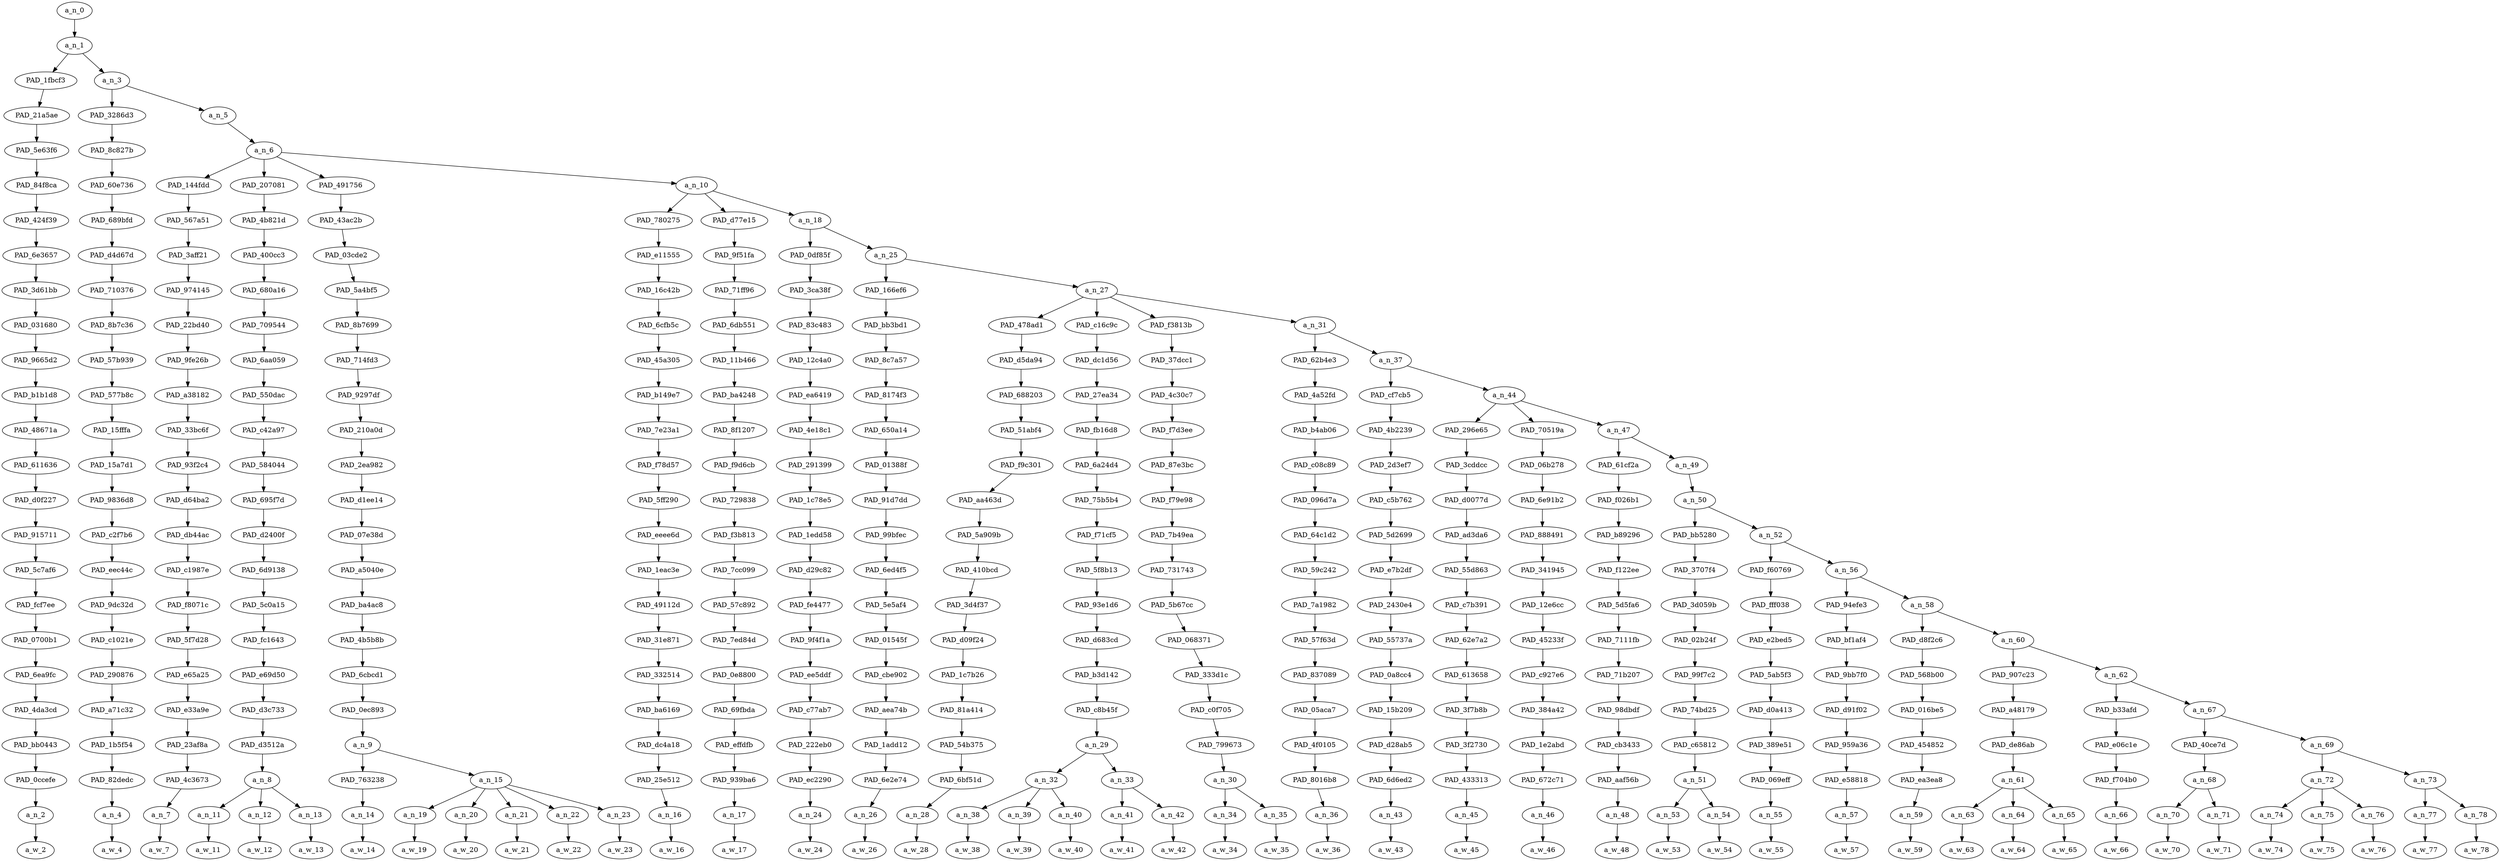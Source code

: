 strict digraph "" {
	a_n_0	[div_dir=1,
		index=0,
		level=24,
		pos="1.9464445114135742,24!",
		text_span="[0, 1, 2, 3, 4, 5, 6, 7, 8, 9, 10, 11, 12, 13, 14, 15, 16, 17, 18, 19, 20, 21, 22, 23, 24, 25, 26, 27, 28, 29, 30, 31, 32, 33, 34, \
35, 36, 37, 38, 39, 40, 41, 42, 43, 44]",
		value=1.00000000];
	a_n_1	[div_dir=1,
		index=0,
		level=23,
		pos="1.9464445114135742,23!",
		text_span="[0, 1, 2, 3, 4, 5, 6, 7, 8, 9, 10, 11, 12, 13, 14, 15, 16, 17, 18, 19, 20, 21, 22, 23, 24, 25, 26, 27, 28, 29, 30, 31, 32, 33, 34, \
35, 36, 37, 38, 39, 40, 41, 42, 43, 44]",
		value=0.99941203];
	a_n_0 -> a_n_1;
	PAD_1fbcf3	[div_dir=1,
		index=0,
		level=22,
		pos="0.0,22!",
		text_span="[0]",
		value=0.02101211];
	a_n_1 -> PAD_1fbcf3;
	a_n_3	[div_dir=1,
		index=1,
		level=22,
		pos="3.8928890228271484,22!",
		text_span="[1, 2, 3, 4, 5, 6, 7, 8, 9, 10, 11, 12, 13, 14, 15, 16, 17, 18, 19, 20, 21, 22, 23, 24, 25, 26, 27, 28, 29, 30, 31, 32, 33, 34, \
35, 36, 37, 38, 39, 40, 41, 42, 43, 44]",
		value=0.97781196];
	a_n_1 -> a_n_3;
	PAD_21a5ae	[div_dir=1,
		index=0,
		level=21,
		pos="0.0,21!",
		text_span="[0]",
		value=0.02101211];
	PAD_1fbcf3 -> PAD_21a5ae;
	PAD_5e63f6	[div_dir=1,
		index=0,
		level=20,
		pos="0.0,20!",
		text_span="[0]",
		value=0.02101211];
	PAD_21a5ae -> PAD_5e63f6;
	PAD_84f8ca	[div_dir=1,
		index=0,
		level=19,
		pos="0.0,19!",
		text_span="[0]",
		value=0.02101211];
	PAD_5e63f6 -> PAD_84f8ca;
	PAD_424f39	[div_dir=1,
		index=0,
		level=18,
		pos="0.0,18!",
		text_span="[0]",
		value=0.02101211];
	PAD_84f8ca -> PAD_424f39;
	PAD_6e3657	[div_dir=1,
		index=0,
		level=17,
		pos="0.0,17!",
		text_span="[0]",
		value=0.02101211];
	PAD_424f39 -> PAD_6e3657;
	PAD_3d61bb	[div_dir=1,
		index=0,
		level=16,
		pos="0.0,16!",
		text_span="[0]",
		value=0.02101211];
	PAD_6e3657 -> PAD_3d61bb;
	PAD_031680	[div_dir=1,
		index=0,
		level=15,
		pos="0.0,15!",
		text_span="[0]",
		value=0.02101211];
	PAD_3d61bb -> PAD_031680;
	PAD_9665d2	[div_dir=1,
		index=0,
		level=14,
		pos="0.0,14!",
		text_span="[0]",
		value=0.02101211];
	PAD_031680 -> PAD_9665d2;
	PAD_b1b1d8	[div_dir=1,
		index=0,
		level=13,
		pos="0.0,13!",
		text_span="[0]",
		value=0.02101211];
	PAD_9665d2 -> PAD_b1b1d8;
	PAD_48671a	[div_dir=1,
		index=0,
		level=12,
		pos="0.0,12!",
		text_span="[0]",
		value=0.02101211];
	PAD_b1b1d8 -> PAD_48671a;
	PAD_611636	[div_dir=1,
		index=0,
		level=11,
		pos="0.0,11!",
		text_span="[0]",
		value=0.02101211];
	PAD_48671a -> PAD_611636;
	PAD_d0f227	[div_dir=1,
		index=0,
		level=10,
		pos="0.0,10!",
		text_span="[0]",
		value=0.02101211];
	PAD_611636 -> PAD_d0f227;
	PAD_915711	[div_dir=1,
		index=0,
		level=9,
		pos="0.0,9!",
		text_span="[0]",
		value=0.02101211];
	PAD_d0f227 -> PAD_915711;
	PAD_5c7af6	[div_dir=1,
		index=0,
		level=8,
		pos="0.0,8!",
		text_span="[0]",
		value=0.02101211];
	PAD_915711 -> PAD_5c7af6;
	PAD_fcf7ee	[div_dir=1,
		index=0,
		level=7,
		pos="0.0,7!",
		text_span="[0]",
		value=0.02101211];
	PAD_5c7af6 -> PAD_fcf7ee;
	PAD_0700b1	[div_dir=1,
		index=0,
		level=6,
		pos="0.0,6!",
		text_span="[0]",
		value=0.02101211];
	PAD_fcf7ee -> PAD_0700b1;
	PAD_6ea9fc	[div_dir=1,
		index=0,
		level=5,
		pos="0.0,5!",
		text_span="[0]",
		value=0.02101211];
	PAD_0700b1 -> PAD_6ea9fc;
	PAD_4da3cd	[div_dir=1,
		index=0,
		level=4,
		pos="0.0,4!",
		text_span="[0]",
		value=0.02101211];
	PAD_6ea9fc -> PAD_4da3cd;
	PAD_bb0443	[div_dir=1,
		index=0,
		level=3,
		pos="0.0,3!",
		text_span="[0]",
		value=0.02101211];
	PAD_4da3cd -> PAD_bb0443;
	PAD_0ccefe	[div_dir=1,
		index=0,
		level=2,
		pos="0.0,2!",
		text_span="[0]",
		value=0.02101211];
	PAD_bb0443 -> PAD_0ccefe;
	a_n_2	[div_dir=1,
		index=0,
		level=1,
		pos="0.0,1!",
		text_span="[0]",
		value=0.02101211];
	PAD_0ccefe -> a_n_2;
	a_w_2	[div_dir=0,
		index=0,
		level=0,
		pos="0,0!",
		text_span="[0]",
		value=thinking];
	a_n_2 -> a_w_2;
	PAD_3286d3	[div_dir=1,
		index=1,
		level=21,
		pos="1.0,21!",
		text_span="[1]",
		value=0.01847461];
	a_n_3 -> PAD_3286d3;
	a_n_5	[div_dir=1,
		index=2,
		level=21,
		pos="6.785778045654297,21!",
		text_span="[2, 3, 4, 5, 6, 7, 8, 9, 10, 11, 12, 13, 14, 15, 16, 17, 18, 19, 20, 21, 22, 23, 24, 25, 26, 27, 28, 29, 30, 31, 32, 33, 34, 35, \
36, 37, 38, 39, 40, 41, 42, 43, 44]",
		value=0.95875772];
	a_n_3 -> a_n_5;
	PAD_8c827b	[div_dir=1,
		index=1,
		level=20,
		pos="1.0,20!",
		text_span="[1]",
		value=0.01847461];
	PAD_3286d3 -> PAD_8c827b;
	PAD_60e736	[div_dir=1,
		index=1,
		level=19,
		pos="1.0,19!",
		text_span="[1]",
		value=0.01847461];
	PAD_8c827b -> PAD_60e736;
	PAD_689bfd	[div_dir=1,
		index=1,
		level=18,
		pos="1.0,18!",
		text_span="[1]",
		value=0.01847461];
	PAD_60e736 -> PAD_689bfd;
	PAD_d4d67d	[div_dir=1,
		index=1,
		level=17,
		pos="1.0,17!",
		text_span="[1]",
		value=0.01847461];
	PAD_689bfd -> PAD_d4d67d;
	PAD_710376	[div_dir=1,
		index=1,
		level=16,
		pos="1.0,16!",
		text_span="[1]",
		value=0.01847461];
	PAD_d4d67d -> PAD_710376;
	PAD_8b7c36	[div_dir=1,
		index=1,
		level=15,
		pos="1.0,15!",
		text_span="[1]",
		value=0.01847461];
	PAD_710376 -> PAD_8b7c36;
	PAD_57b939	[div_dir=1,
		index=1,
		level=14,
		pos="1.0,14!",
		text_span="[1]",
		value=0.01847461];
	PAD_8b7c36 -> PAD_57b939;
	PAD_577b8c	[div_dir=1,
		index=1,
		level=13,
		pos="1.0,13!",
		text_span="[1]",
		value=0.01847461];
	PAD_57b939 -> PAD_577b8c;
	PAD_15fffa	[div_dir=1,
		index=1,
		level=12,
		pos="1.0,12!",
		text_span="[1]",
		value=0.01847461];
	PAD_577b8c -> PAD_15fffa;
	PAD_15a7d1	[div_dir=1,
		index=1,
		level=11,
		pos="1.0,11!",
		text_span="[1]",
		value=0.01847461];
	PAD_15fffa -> PAD_15a7d1;
	PAD_9836d8	[div_dir=1,
		index=1,
		level=10,
		pos="1.0,10!",
		text_span="[1]",
		value=0.01847461];
	PAD_15a7d1 -> PAD_9836d8;
	PAD_c2f7b6	[div_dir=1,
		index=1,
		level=9,
		pos="1.0,9!",
		text_span="[1]",
		value=0.01847461];
	PAD_9836d8 -> PAD_c2f7b6;
	PAD_eec44c	[div_dir=1,
		index=1,
		level=8,
		pos="1.0,8!",
		text_span="[1]",
		value=0.01847461];
	PAD_c2f7b6 -> PAD_eec44c;
	PAD_9dc32d	[div_dir=1,
		index=1,
		level=7,
		pos="1.0,7!",
		text_span="[1]",
		value=0.01847461];
	PAD_eec44c -> PAD_9dc32d;
	PAD_c1021e	[div_dir=1,
		index=1,
		level=6,
		pos="1.0,6!",
		text_span="[1]",
		value=0.01847461];
	PAD_9dc32d -> PAD_c1021e;
	PAD_290876	[div_dir=1,
		index=1,
		level=5,
		pos="1.0,5!",
		text_span="[1]",
		value=0.01847461];
	PAD_c1021e -> PAD_290876;
	PAD_a71c32	[div_dir=1,
		index=1,
		level=4,
		pos="1.0,4!",
		text_span="[1]",
		value=0.01847461];
	PAD_290876 -> PAD_a71c32;
	PAD_1b5f54	[div_dir=1,
		index=1,
		level=3,
		pos="1.0,3!",
		text_span="[1]",
		value=0.01847461];
	PAD_a71c32 -> PAD_1b5f54;
	PAD_82dedc	[div_dir=1,
		index=1,
		level=2,
		pos="1.0,2!",
		text_span="[1]",
		value=0.01847461];
	PAD_1b5f54 -> PAD_82dedc;
	a_n_4	[div_dir=1,
		index=1,
		level=1,
		pos="1.0,1!",
		text_span="[1]",
		value=0.01847461];
	PAD_82dedc -> a_n_4;
	a_w_4	[div_dir=0,
		index=1,
		level=0,
		pos="1,0!",
		text_span="[1]",
		value=about];
	a_n_4 -> a_w_4;
	a_n_6	[div_dir=1,
		index=2,
		level=20,
		pos="6.785778045654297,20!",
		text_span="[2, 3, 4, 5, 6, 7, 8, 9, 10, 11, 12, 13, 14, 15, 16, 17, 18, 19, 20, 21, 22, 23, 24, 25, 26, 27, 28, 29, 30, 31, 32, 33, 34, 35, \
36, 37, 38, 39, 40, 41, 42, 43, 44]",
		value=0.95818145];
	a_n_5 -> a_n_6;
	PAD_144fdd	[div_dir=-1,
		index=2,
		level=19,
		pos="2.0,19!",
		text_span="[2]",
		value=0.01783573];
	a_n_6 -> PAD_144fdd;
	PAD_207081	[div_dir=1,
		index=3,
		level=19,
		pos="4.0,19!",
		text_span="[3, 4, 5]",
		value=0.17735892];
	a_n_6 -> PAD_207081;
	PAD_491756	[div_dir=1,
		index=4,
		level=19,
		pos="7.5,19!",
		text_span="[6, 7, 8, 9, 10, 11]",
		value=0.12754650];
	a_n_6 -> PAD_491756;
	a_n_10	[div_dir=1,
		index=5,
		level=19,
		pos="13.643112182617188,19!",
		text_span="[12, 13, 14, 15, 16, 17, 18, 19, 20, 21, 22, 23, 24, 25, 26, 27, 28, 29, 30, 31, 32, 33, 34, 35, 36, 37, 38, 39, 40, 41, 42, 43, \
44]",
		value=0.63486404];
	a_n_6 -> a_n_10;
	PAD_567a51	[div_dir=-1,
		index=2,
		level=18,
		pos="2.0,18!",
		text_span="[2]",
		value=0.01783573];
	PAD_144fdd -> PAD_567a51;
	PAD_3aff21	[div_dir=-1,
		index=2,
		level=17,
		pos="2.0,17!",
		text_span="[2]",
		value=0.01783573];
	PAD_567a51 -> PAD_3aff21;
	PAD_974145	[div_dir=-1,
		index=2,
		level=16,
		pos="2.0,16!",
		text_span="[2]",
		value=0.01783573];
	PAD_3aff21 -> PAD_974145;
	PAD_22bd40	[div_dir=-1,
		index=2,
		level=15,
		pos="2.0,15!",
		text_span="[2]",
		value=0.01783573];
	PAD_974145 -> PAD_22bd40;
	PAD_9fe26b	[div_dir=-1,
		index=2,
		level=14,
		pos="2.0,14!",
		text_span="[2]",
		value=0.01783573];
	PAD_22bd40 -> PAD_9fe26b;
	PAD_a38182	[div_dir=-1,
		index=2,
		level=13,
		pos="2.0,13!",
		text_span="[2]",
		value=0.01783573];
	PAD_9fe26b -> PAD_a38182;
	PAD_33bc6f	[div_dir=-1,
		index=2,
		level=12,
		pos="2.0,12!",
		text_span="[2]",
		value=0.01783573];
	PAD_a38182 -> PAD_33bc6f;
	PAD_93f2c4	[div_dir=-1,
		index=2,
		level=11,
		pos="2.0,11!",
		text_span="[2]",
		value=0.01783573];
	PAD_33bc6f -> PAD_93f2c4;
	PAD_d64ba2	[div_dir=-1,
		index=2,
		level=10,
		pos="2.0,10!",
		text_span="[2]",
		value=0.01783573];
	PAD_93f2c4 -> PAD_d64ba2;
	PAD_db44ac	[div_dir=-1,
		index=2,
		level=9,
		pos="2.0,9!",
		text_span="[2]",
		value=0.01783573];
	PAD_d64ba2 -> PAD_db44ac;
	PAD_c1987e	[div_dir=-1,
		index=2,
		level=8,
		pos="2.0,8!",
		text_span="[2]",
		value=0.01783573];
	PAD_db44ac -> PAD_c1987e;
	PAD_f8071c	[div_dir=-1,
		index=2,
		level=7,
		pos="2.0,7!",
		text_span="[2]",
		value=0.01783573];
	PAD_c1987e -> PAD_f8071c;
	PAD_5f7d28	[div_dir=-1,
		index=2,
		level=6,
		pos="2.0,6!",
		text_span="[2]",
		value=0.01783573];
	PAD_f8071c -> PAD_5f7d28;
	PAD_e65a25	[div_dir=-1,
		index=2,
		level=5,
		pos="2.0,5!",
		text_span="[2]",
		value=0.01783573];
	PAD_5f7d28 -> PAD_e65a25;
	PAD_e33a9e	[div_dir=-1,
		index=2,
		level=4,
		pos="2.0,4!",
		text_span="[2]",
		value=0.01783573];
	PAD_e65a25 -> PAD_e33a9e;
	PAD_23af8a	[div_dir=-1,
		index=2,
		level=3,
		pos="2.0,3!",
		text_span="[2]",
		value=0.01783573];
	PAD_e33a9e -> PAD_23af8a;
	PAD_4c3673	[div_dir=-1,
		index=2,
		level=2,
		pos="2.0,2!",
		text_span="[2]",
		value=0.01783573];
	PAD_23af8a -> PAD_4c3673;
	a_n_7	[div_dir=-1,
		index=2,
		level=1,
		pos="2.0,1!",
		text_span="[2]",
		value=0.01783573];
	PAD_4c3673 -> a_n_7;
	a_w_7	[div_dir=0,
		index=2,
		level=0,
		pos="2,0!",
		text_span="[2]",
		value=creating];
	a_n_7 -> a_w_7;
	PAD_4b821d	[div_dir=1,
		index=3,
		level=18,
		pos="4.0,18!",
		text_span="[3, 4, 5]",
		value=0.17735892];
	PAD_207081 -> PAD_4b821d;
	PAD_400cc3	[div_dir=1,
		index=3,
		level=17,
		pos="4.0,17!",
		text_span="[3, 4, 5]",
		value=0.17735892];
	PAD_4b821d -> PAD_400cc3;
	PAD_680a16	[div_dir=1,
		index=3,
		level=16,
		pos="4.0,16!",
		text_span="[3, 4, 5]",
		value=0.17735892];
	PAD_400cc3 -> PAD_680a16;
	PAD_709544	[div_dir=1,
		index=3,
		level=15,
		pos="4.0,15!",
		text_span="[3, 4, 5]",
		value=0.17735892];
	PAD_680a16 -> PAD_709544;
	PAD_6aa059	[div_dir=1,
		index=3,
		level=14,
		pos="4.0,14!",
		text_span="[3, 4, 5]",
		value=0.17735892];
	PAD_709544 -> PAD_6aa059;
	PAD_550dac	[div_dir=1,
		index=3,
		level=13,
		pos="4.0,13!",
		text_span="[3, 4, 5]",
		value=0.17735892];
	PAD_6aa059 -> PAD_550dac;
	PAD_c42a97	[div_dir=1,
		index=3,
		level=12,
		pos="4.0,12!",
		text_span="[3, 4, 5]",
		value=0.17735892];
	PAD_550dac -> PAD_c42a97;
	PAD_584044	[div_dir=1,
		index=3,
		level=11,
		pos="4.0,11!",
		text_span="[3, 4, 5]",
		value=0.17735892];
	PAD_c42a97 -> PAD_584044;
	PAD_695f7d	[div_dir=1,
		index=3,
		level=10,
		pos="4.0,10!",
		text_span="[3, 4, 5]",
		value=0.17735892];
	PAD_584044 -> PAD_695f7d;
	PAD_d2400f	[div_dir=1,
		index=3,
		level=9,
		pos="4.0,9!",
		text_span="[3, 4, 5]",
		value=0.17735892];
	PAD_695f7d -> PAD_d2400f;
	PAD_6d9138	[div_dir=1,
		index=3,
		level=8,
		pos="4.0,8!",
		text_span="[3, 4, 5]",
		value=0.17735892];
	PAD_d2400f -> PAD_6d9138;
	PAD_5c0a15	[div_dir=1,
		index=3,
		level=7,
		pos="4.0,7!",
		text_span="[3, 4, 5]",
		value=0.17735892];
	PAD_6d9138 -> PAD_5c0a15;
	PAD_fc1643	[div_dir=1,
		index=3,
		level=6,
		pos="4.0,6!",
		text_span="[3, 4, 5]",
		value=0.17735892];
	PAD_5c0a15 -> PAD_fc1643;
	PAD_e69d50	[div_dir=1,
		index=3,
		level=5,
		pos="4.0,5!",
		text_span="[3, 4, 5]",
		value=0.17735892];
	PAD_fc1643 -> PAD_e69d50;
	PAD_d3c733	[div_dir=1,
		index=3,
		level=4,
		pos="4.0,4!",
		text_span="[3, 4, 5]",
		value=0.17735892];
	PAD_e69d50 -> PAD_d3c733;
	PAD_d3512a	[div_dir=1,
		index=3,
		level=3,
		pos="4.0,3!",
		text_span="[3, 4, 5]",
		value=0.17735892];
	PAD_d3c733 -> PAD_d3512a;
	a_n_8	[div_dir=1,
		index=3,
		level=2,
		pos="4.0,2!",
		text_span="[3, 4, 5]",
		value=0.17735892];
	PAD_d3512a -> a_n_8;
	a_n_11	[div_dir=1,
		index=3,
		level=1,
		pos="3.0,1!",
		text_span="[3]",
		value=0.02074517];
	a_n_8 -> a_n_11;
	a_n_12	[div_dir=-1,
		index=4,
		level=1,
		pos="4.0,1!",
		text_span="[4]",
		value=0.03243119];
	a_n_8 -> a_n_12;
	a_n_13	[div_dir=1,
		index=5,
		level=1,
		pos="5.0,1!",
		text_span="[5]",
		value=0.12353054];
	a_n_8 -> a_n_13;
	a_w_11	[div_dir=0,
		index=3,
		level=0,
		pos="3,0!",
		text_span="[3]",
		value=a];
	a_n_11 -> a_w_11;
	a_w_12	[div_dir=0,
		index=4,
		level=0,
		pos="4,0!",
		text_span="[4]",
		value=based];
	a_n_12 -> a_w_12;
	a_w_13	[div_dir=0,
		index=5,
		level=0,
		pos="5,0!",
		text_span="[5]",
		value=nigger];
	a_n_13 -> a_w_13;
	PAD_43ac2b	[div_dir=1,
		index=4,
		level=18,
		pos="7.5,18!",
		text_span="[6, 7, 8, 9, 10, 11]",
		value=0.12754650];
	PAD_491756 -> PAD_43ac2b;
	PAD_03cde2	[div_dir=1,
		index=4,
		level=17,
		pos="7.5,17!",
		text_span="[6, 7, 8, 9, 10, 11]",
		value=0.12754650];
	PAD_43ac2b -> PAD_03cde2;
	PAD_5a4bf5	[div_dir=1,
		index=4,
		level=16,
		pos="7.5,16!",
		text_span="[6, 7, 8, 9, 10, 11]",
		value=0.12754650];
	PAD_03cde2 -> PAD_5a4bf5;
	PAD_8b7699	[div_dir=1,
		index=4,
		level=15,
		pos="7.5,15!",
		text_span="[6, 7, 8, 9, 10, 11]",
		value=0.12754650];
	PAD_5a4bf5 -> PAD_8b7699;
	PAD_714fd3	[div_dir=1,
		index=4,
		level=14,
		pos="7.5,14!",
		text_span="[6, 7, 8, 9, 10, 11]",
		value=0.12754650];
	PAD_8b7699 -> PAD_714fd3;
	PAD_9297df	[div_dir=1,
		index=4,
		level=13,
		pos="7.5,13!",
		text_span="[6, 7, 8, 9, 10, 11]",
		value=0.12754650];
	PAD_714fd3 -> PAD_9297df;
	PAD_210a0d	[div_dir=1,
		index=4,
		level=12,
		pos="7.5,12!",
		text_span="[6, 7, 8, 9, 10, 11]",
		value=0.12754650];
	PAD_9297df -> PAD_210a0d;
	PAD_2ea982	[div_dir=1,
		index=4,
		level=11,
		pos="7.5,11!",
		text_span="[6, 7, 8, 9, 10, 11]",
		value=0.12754650];
	PAD_210a0d -> PAD_2ea982;
	PAD_d1ee14	[div_dir=1,
		index=4,
		level=10,
		pos="7.5,10!",
		text_span="[6, 7, 8, 9, 10, 11]",
		value=0.12754650];
	PAD_2ea982 -> PAD_d1ee14;
	PAD_07e38d	[div_dir=1,
		index=4,
		level=9,
		pos="7.5,9!",
		text_span="[6, 7, 8, 9, 10, 11]",
		value=0.12754650];
	PAD_d1ee14 -> PAD_07e38d;
	PAD_a5040e	[div_dir=1,
		index=4,
		level=8,
		pos="7.5,8!",
		text_span="[6, 7, 8, 9, 10, 11]",
		value=0.12754650];
	PAD_07e38d -> PAD_a5040e;
	PAD_ba4ac8	[div_dir=1,
		index=4,
		level=7,
		pos="7.5,7!",
		text_span="[6, 7, 8, 9, 10, 11]",
		value=0.12754650];
	PAD_a5040e -> PAD_ba4ac8;
	PAD_4b5b8b	[div_dir=1,
		index=4,
		level=6,
		pos="7.5,6!",
		text_span="[6, 7, 8, 9, 10, 11]",
		value=0.12754650];
	PAD_ba4ac8 -> PAD_4b5b8b;
	PAD_6cbcd1	[div_dir=1,
		index=4,
		level=5,
		pos="7.5,5!",
		text_span="[6, 7, 8, 9, 10, 11]",
		value=0.12754650];
	PAD_4b5b8b -> PAD_6cbcd1;
	PAD_0ec893	[div_dir=1,
		index=4,
		level=4,
		pos="7.5,4!",
		text_span="[6, 7, 8, 9, 10, 11]",
		value=0.12754650];
	PAD_6cbcd1 -> PAD_0ec893;
	a_n_9	[div_dir=1,
		index=4,
		level=3,
		pos="7.5,3!",
		text_span="[6, 7, 8, 9, 10, 11]",
		value=0.12754650];
	PAD_0ec893 -> a_n_9;
	PAD_763238	[div_dir=-1,
		index=4,
		level=2,
		pos="6.0,2!",
		text_span="[6]",
		value=0.02106177];
	a_n_9 -> PAD_763238;
	a_n_15	[div_dir=1,
		index=5,
		level=2,
		pos="9.0,2!",
		text_span="[7, 8, 9, 10, 11]",
		value=0.10636565];
	a_n_9 -> a_n_15;
	a_n_14	[div_dir=-1,
		index=6,
		level=1,
		pos="6.0,1!",
		text_span="[6]",
		value=0.02106177];
	PAD_763238 -> a_n_14;
	a_w_14	[div_dir=0,
		index=6,
		level=0,
		pos="6,0!",
		text_span="[6]",
		value=in];
	a_n_14 -> a_w_14;
	a_n_19	[div_dir=1,
		index=7,
		level=1,
		pos="7.0,1!",
		text_span="[7]",
		value=0.01572691];
	a_n_15 -> a_n_19;
	a_n_20	[div_dir=1,
		index=8,
		level=1,
		pos="8.0,1!",
		text_span="[8]",
		value=0.01922812];
	a_n_15 -> a_n_20;
	a_n_21	[div_dir=1,
		index=9,
		level=1,
		pos="9.0,1!",
		text_span="[9]",
		value=0.02651401];
	a_n_15 -> a_n_21;
	a_n_22	[div_dir=-1,
		index=10,
		level=1,
		pos="10.0,1!",
		text_span="[10]",
		value=0.02650786];
	a_n_15 -> a_n_22;
	a_n_23	[div_dir=1,
		index=11,
		level=1,
		pos="11.0,1!",
		text_span="[11]",
		value=0.01825739];
	a_n_15 -> a_n_23;
	a_w_19	[div_dir=0,
		index=7,
		level=0,
		pos="7,0!",
		text_span="[7]",
		value=a1];
	a_n_19 -> a_w_19;
	a_w_20	[div_dir=0,
		index=8,
		level=0,
		pos="8,0!",
		text_span="[8]",
		value=trump];
	a_n_20 -> a_w_20;
	a_w_21	[div_dir=0,
		index=9,
		level=0,
		pos="9,0!",
		text_span="[9]",
		value=hat];
	a_n_21 -> a_w_21;
	a_w_22	[div_dir=0,
		index=10,
		level=0,
		pos="10,0!",
		text_span="[10]",
		value=twitter];
	a_n_22 -> a_w_22;
	a_w_23	[div_dir=0,
		index=11,
		level=0,
		pos="11,0!",
		text_span="[11]",
		value=account];
	a_n_23 -> a_w_23;
	PAD_780275	[div_dir=1,
		index=5,
		level=18,
		pos="12.0,18!",
		text_span="[12]",
		value=0.01308154];
	a_n_10 -> PAD_780275;
	PAD_d77e15	[div_dir=1,
		index=6,
		level=18,
		pos="13.0,18!",
		text_span="[13]",
		value=0.01221895];
	a_n_10 -> PAD_d77e15;
	a_n_18	[div_dir=1,
		index=7,
		level=18,
		pos="15.929336547851562,18!",
		text_span="[14, 15, 16, 17, 18, 19, 20, 21, 22, 23, 24, 25, 26, 27, 28, 29, 30, 31, 32, 33, 34, 35, 36, 37, 38, 39, 40, 41, 42, 43, 44]",
		value=0.60917211];
	a_n_10 -> a_n_18;
	PAD_e11555	[div_dir=1,
		index=5,
		level=17,
		pos="12.0,17!",
		text_span="[12]",
		value=0.01308154];
	PAD_780275 -> PAD_e11555;
	PAD_16c42b	[div_dir=1,
		index=5,
		level=16,
		pos="12.0,16!",
		text_span="[12]",
		value=0.01308154];
	PAD_e11555 -> PAD_16c42b;
	PAD_6cfb5c	[div_dir=1,
		index=5,
		level=15,
		pos="12.0,15!",
		text_span="[12]",
		value=0.01308154];
	PAD_16c42b -> PAD_6cfb5c;
	PAD_45a305	[div_dir=1,
		index=5,
		level=14,
		pos="12.0,14!",
		text_span="[12]",
		value=0.01308154];
	PAD_6cfb5c -> PAD_45a305;
	PAD_b149e7	[div_dir=1,
		index=5,
		level=13,
		pos="12.0,13!",
		text_span="[12]",
		value=0.01308154];
	PAD_45a305 -> PAD_b149e7;
	PAD_7e23a1	[div_dir=1,
		index=5,
		level=12,
		pos="12.0,12!",
		text_span="[12]",
		value=0.01308154];
	PAD_b149e7 -> PAD_7e23a1;
	PAD_f78d57	[div_dir=1,
		index=5,
		level=11,
		pos="12.0,11!",
		text_span="[12]",
		value=0.01308154];
	PAD_7e23a1 -> PAD_f78d57;
	PAD_5ff290	[div_dir=1,
		index=5,
		level=10,
		pos="12.0,10!",
		text_span="[12]",
		value=0.01308154];
	PAD_f78d57 -> PAD_5ff290;
	PAD_eeee6d	[div_dir=1,
		index=5,
		level=9,
		pos="12.0,9!",
		text_span="[12]",
		value=0.01308154];
	PAD_5ff290 -> PAD_eeee6d;
	PAD_1eac3e	[div_dir=1,
		index=5,
		level=8,
		pos="12.0,8!",
		text_span="[12]",
		value=0.01308154];
	PAD_eeee6d -> PAD_1eac3e;
	PAD_49112d	[div_dir=1,
		index=5,
		level=7,
		pos="12.0,7!",
		text_span="[12]",
		value=0.01308154];
	PAD_1eac3e -> PAD_49112d;
	PAD_31e871	[div_dir=1,
		index=5,
		level=6,
		pos="12.0,6!",
		text_span="[12]",
		value=0.01308154];
	PAD_49112d -> PAD_31e871;
	PAD_332514	[div_dir=1,
		index=5,
		level=5,
		pos="12.0,5!",
		text_span="[12]",
		value=0.01308154];
	PAD_31e871 -> PAD_332514;
	PAD_ba6169	[div_dir=1,
		index=5,
		level=4,
		pos="12.0,4!",
		text_span="[12]",
		value=0.01308154];
	PAD_332514 -> PAD_ba6169;
	PAD_dc4a18	[div_dir=1,
		index=5,
		level=3,
		pos="12.0,3!",
		text_span="[12]",
		value=0.01308154];
	PAD_ba6169 -> PAD_dc4a18;
	PAD_25e512	[div_dir=1,
		index=6,
		level=2,
		pos="12.0,2!",
		text_span="[12]",
		value=0.01308154];
	PAD_dc4a18 -> PAD_25e512;
	a_n_16	[div_dir=1,
		index=12,
		level=1,
		pos="12.0,1!",
		text_span="[12]",
		value=0.01308154];
	PAD_25e512 -> a_n_16;
	a_w_16	[div_dir=0,
		index=12,
		level=0,
		pos="12,0!",
		text_span="[12]",
		value=just];
	a_n_16 -> a_w_16;
	PAD_9f51fa	[div_dir=1,
		index=6,
		level=17,
		pos="13.0,17!",
		text_span="[13]",
		value=0.01221895];
	PAD_d77e15 -> PAD_9f51fa;
	PAD_71ff96	[div_dir=1,
		index=6,
		level=16,
		pos="13.0,16!",
		text_span="[13]",
		value=0.01221895];
	PAD_9f51fa -> PAD_71ff96;
	PAD_6db551	[div_dir=1,
		index=6,
		level=15,
		pos="13.0,15!",
		text_span="[13]",
		value=0.01221895];
	PAD_71ff96 -> PAD_6db551;
	PAD_11b466	[div_dir=1,
		index=6,
		level=14,
		pos="13.0,14!",
		text_span="[13]",
		value=0.01221895];
	PAD_6db551 -> PAD_11b466;
	PAD_ba4248	[div_dir=1,
		index=6,
		level=13,
		pos="13.0,13!",
		text_span="[13]",
		value=0.01221895];
	PAD_11b466 -> PAD_ba4248;
	PAD_8f1207	[div_dir=1,
		index=6,
		level=12,
		pos="13.0,12!",
		text_span="[13]",
		value=0.01221895];
	PAD_ba4248 -> PAD_8f1207;
	PAD_f9d6cb	[div_dir=1,
		index=6,
		level=11,
		pos="13.0,11!",
		text_span="[13]",
		value=0.01221895];
	PAD_8f1207 -> PAD_f9d6cb;
	PAD_729838	[div_dir=1,
		index=6,
		level=10,
		pos="13.0,10!",
		text_span="[13]",
		value=0.01221895];
	PAD_f9d6cb -> PAD_729838;
	PAD_f3b813	[div_dir=1,
		index=6,
		level=9,
		pos="13.0,9!",
		text_span="[13]",
		value=0.01221895];
	PAD_729838 -> PAD_f3b813;
	PAD_7cc099	[div_dir=1,
		index=6,
		level=8,
		pos="13.0,8!",
		text_span="[13]",
		value=0.01221895];
	PAD_f3b813 -> PAD_7cc099;
	PAD_57c892	[div_dir=1,
		index=6,
		level=7,
		pos="13.0,7!",
		text_span="[13]",
		value=0.01221895];
	PAD_7cc099 -> PAD_57c892;
	PAD_7ed84d	[div_dir=1,
		index=6,
		level=6,
		pos="13.0,6!",
		text_span="[13]",
		value=0.01221895];
	PAD_57c892 -> PAD_7ed84d;
	PAD_0e8800	[div_dir=1,
		index=6,
		level=5,
		pos="13.0,5!",
		text_span="[13]",
		value=0.01221895];
	PAD_7ed84d -> PAD_0e8800;
	PAD_69fbda	[div_dir=1,
		index=6,
		level=4,
		pos="13.0,4!",
		text_span="[13]",
		value=0.01221895];
	PAD_0e8800 -> PAD_69fbda;
	PAD_effdfb	[div_dir=1,
		index=6,
		level=3,
		pos="13.0,3!",
		text_span="[13]",
		value=0.01221895];
	PAD_69fbda -> PAD_effdfb;
	PAD_939ba6	[div_dir=1,
		index=7,
		level=2,
		pos="13.0,2!",
		text_span="[13]",
		value=0.01221895];
	PAD_effdfb -> PAD_939ba6;
	a_n_17	[div_dir=1,
		index=13,
		level=1,
		pos="13.0,1!",
		text_span="[13]",
		value=0.01221895];
	PAD_939ba6 -> a_n_17;
	a_w_17	[div_dir=0,
		index=13,
		level=0,
		pos="13,0!",
		text_span="[13]",
		value=so];
	a_n_17 -> a_w_17;
	PAD_0df85f	[div_dir=1,
		index=7,
		level=17,
		pos="14.0,17!",
		text_span="[14]",
		value=0.01322961];
	a_n_18 -> PAD_0df85f;
	a_n_25	[div_dir=1,
		index=8,
		level=17,
		pos="17.858673095703125,17!",
		text_span="[15, 16, 17, 18, 19, 20, 21, 22, 23, 24, 25, 26, 27, 28, 29, 30, 31, 32, 33, 34, 35, 36, 37, 38, 39, 40, 41, 42, 43, 44]",
		value=0.59555843];
	a_n_18 -> a_n_25;
	PAD_3ca38f	[div_dir=1,
		index=7,
		level=16,
		pos="14.0,16!",
		text_span="[14]",
		value=0.01322961];
	PAD_0df85f -> PAD_3ca38f;
	PAD_83c483	[div_dir=1,
		index=7,
		level=15,
		pos="14.0,15!",
		text_span="[14]",
		value=0.01322961];
	PAD_3ca38f -> PAD_83c483;
	PAD_12c4a0	[div_dir=1,
		index=7,
		level=14,
		pos="14.0,14!",
		text_span="[14]",
		value=0.01322961];
	PAD_83c483 -> PAD_12c4a0;
	PAD_ea6419	[div_dir=1,
		index=7,
		level=13,
		pos="14.0,13!",
		text_span="[14]",
		value=0.01322961];
	PAD_12c4a0 -> PAD_ea6419;
	PAD_4e18c1	[div_dir=1,
		index=7,
		level=12,
		pos="14.0,12!",
		text_span="[14]",
		value=0.01322961];
	PAD_ea6419 -> PAD_4e18c1;
	PAD_291399	[div_dir=1,
		index=7,
		level=11,
		pos="14.0,11!",
		text_span="[14]",
		value=0.01322961];
	PAD_4e18c1 -> PAD_291399;
	PAD_1c78e5	[div_dir=1,
		index=7,
		level=10,
		pos="14.0,10!",
		text_span="[14]",
		value=0.01322961];
	PAD_291399 -> PAD_1c78e5;
	PAD_1edd58	[div_dir=1,
		index=7,
		level=9,
		pos="14.0,9!",
		text_span="[14]",
		value=0.01322961];
	PAD_1c78e5 -> PAD_1edd58;
	PAD_d29c82	[div_dir=1,
		index=7,
		level=8,
		pos="14.0,8!",
		text_span="[14]",
		value=0.01322961];
	PAD_1edd58 -> PAD_d29c82;
	PAD_fe4477	[div_dir=1,
		index=7,
		level=7,
		pos="14.0,7!",
		text_span="[14]",
		value=0.01322961];
	PAD_d29c82 -> PAD_fe4477;
	PAD_9f4f1a	[div_dir=1,
		index=7,
		level=6,
		pos="14.0,6!",
		text_span="[14]",
		value=0.01322961];
	PAD_fe4477 -> PAD_9f4f1a;
	PAD_ee5ddf	[div_dir=1,
		index=7,
		level=5,
		pos="14.0,5!",
		text_span="[14]",
		value=0.01322961];
	PAD_9f4f1a -> PAD_ee5ddf;
	PAD_c77ab7	[div_dir=1,
		index=7,
		level=4,
		pos="14.0,4!",
		text_span="[14]",
		value=0.01322961];
	PAD_ee5ddf -> PAD_c77ab7;
	PAD_222eb0	[div_dir=1,
		index=7,
		level=3,
		pos="14.0,3!",
		text_span="[14]",
		value=0.01322961];
	PAD_c77ab7 -> PAD_222eb0;
	PAD_ec2290	[div_dir=1,
		index=8,
		level=2,
		pos="14.0,2!",
		text_span="[14]",
		value=0.01322961];
	PAD_222eb0 -> PAD_ec2290;
	a_n_24	[div_dir=1,
		index=14,
		level=1,
		pos="14.0,1!",
		text_span="[14]",
		value=0.01322961];
	PAD_ec2290 -> a_n_24;
	a_w_24	[div_dir=0,
		index=14,
		level=0,
		pos="14,0!",
		text_span="[14]",
		value=i];
	a_n_24 -> a_w_24;
	PAD_166ef6	[div_dir=-1,
		index=8,
		level=16,
		pos="15.0,16!",
		text_span="[15]",
		value=0.01270319];
	a_n_25 -> PAD_166ef6;
	a_n_27	[div_dir=1,
		index=9,
		level=16,
		pos="20.71734619140625,16!",
		text_span="[16, 17, 18, 19, 20, 21, 22, 23, 24, 25, 26, 27, 28, 29, 30, 31, 32, 33, 34, 35, 36, 37, 38, 39, 40, 41, 42, 43, 44]",
		value=0.58247652];
	a_n_25 -> a_n_27;
	PAD_bb3bd1	[div_dir=-1,
		index=8,
		level=15,
		pos="15.0,15!",
		text_span="[15]",
		value=0.01270319];
	PAD_166ef6 -> PAD_bb3bd1;
	PAD_8c7a57	[div_dir=-1,
		index=8,
		level=14,
		pos="15.0,14!",
		text_span="[15]",
		value=0.01270319];
	PAD_bb3bd1 -> PAD_8c7a57;
	PAD_8174f3	[div_dir=-1,
		index=8,
		level=13,
		pos="15.0,13!",
		text_span="[15]",
		value=0.01270319];
	PAD_8c7a57 -> PAD_8174f3;
	PAD_650a14	[div_dir=-1,
		index=8,
		level=12,
		pos="15.0,12!",
		text_span="[15]",
		value=0.01270319];
	PAD_8174f3 -> PAD_650a14;
	PAD_01388f	[div_dir=-1,
		index=8,
		level=11,
		pos="15.0,11!",
		text_span="[15]",
		value=0.01270319];
	PAD_650a14 -> PAD_01388f;
	PAD_91d7dd	[div_dir=-1,
		index=8,
		level=10,
		pos="15.0,10!",
		text_span="[15]",
		value=0.01270319];
	PAD_01388f -> PAD_91d7dd;
	PAD_99bfec	[div_dir=-1,
		index=8,
		level=9,
		pos="15.0,9!",
		text_span="[15]",
		value=0.01270319];
	PAD_91d7dd -> PAD_99bfec;
	PAD_6ed4f5	[div_dir=-1,
		index=8,
		level=8,
		pos="15.0,8!",
		text_span="[15]",
		value=0.01270319];
	PAD_99bfec -> PAD_6ed4f5;
	PAD_5e5af4	[div_dir=-1,
		index=8,
		level=7,
		pos="15.0,7!",
		text_span="[15]",
		value=0.01270319];
	PAD_6ed4f5 -> PAD_5e5af4;
	PAD_01545f	[div_dir=-1,
		index=8,
		level=6,
		pos="15.0,6!",
		text_span="[15]",
		value=0.01270319];
	PAD_5e5af4 -> PAD_01545f;
	PAD_cbe902	[div_dir=-1,
		index=8,
		level=5,
		pos="15.0,5!",
		text_span="[15]",
		value=0.01270319];
	PAD_01545f -> PAD_cbe902;
	PAD_aea74b	[div_dir=-1,
		index=8,
		level=4,
		pos="15.0,4!",
		text_span="[15]",
		value=0.01270319];
	PAD_cbe902 -> PAD_aea74b;
	PAD_1add12	[div_dir=-1,
		index=8,
		level=3,
		pos="15.0,3!",
		text_span="[15]",
		value=0.01270319];
	PAD_aea74b -> PAD_1add12;
	PAD_6e2e74	[div_dir=-1,
		index=9,
		level=2,
		pos="15.0,2!",
		text_span="[15]",
		value=0.01270319];
	PAD_1add12 -> PAD_6e2e74;
	a_n_26	[div_dir=-1,
		index=15,
		level=1,
		pos="15.0,1!",
		text_span="[15]",
		value=0.01270319];
	PAD_6e2e74 -> a_n_26;
	a_w_26	[div_dir=0,
		index=15,
		level=0,
		pos="15,0!",
		text_span="[15]",
		value=can];
	a_n_26 -> a_w_26;
	PAD_478ad1	[div_dir=1,
		index=9,
		level=15,
		pos="16.0,15!",
		text_span="[16]",
		value=0.01316740];
	a_n_27 -> PAD_478ad1;
	PAD_c16c9c	[div_dir=1,
		index=10,
		level=15,
		pos="19.25,15!",
		text_span="[17, 18, 19, 20, 21]",
		value=0.08076853];
	a_n_27 -> PAD_c16c9c;
	PAD_f3813b	[div_dir=1,
		index=11,
		level=15,
		pos="22.5,15!",
		text_span="[22, 23]",
		value=0.04235325];
	a_n_27 -> PAD_f3813b;
	a_n_31	[div_dir=1,
		index=12,
		level=15,
		pos="25.119384765625,15!",
		text_span="[24, 25, 26, 27, 28, 29, 30, 31, 32, 33, 34, 35, 36, 37, 38, 39, 40, 41, 42, 43, 44]",
		value=0.44579684];
	a_n_27 -> a_n_31;
	PAD_d5da94	[div_dir=1,
		index=9,
		level=14,
		pos="16.0,14!",
		text_span="[16]",
		value=0.01316740];
	PAD_478ad1 -> PAD_d5da94;
	PAD_688203	[div_dir=1,
		index=9,
		level=13,
		pos="16.0,13!",
		text_span="[16]",
		value=0.01316740];
	PAD_d5da94 -> PAD_688203;
	PAD_51abf4	[div_dir=1,
		index=9,
		level=12,
		pos="16.0,12!",
		text_span="[16]",
		value=0.01316740];
	PAD_688203 -> PAD_51abf4;
	PAD_f9c301	[div_dir=1,
		index=9,
		level=11,
		pos="16.0,11!",
		text_span="[16]",
		value=0.01316740];
	PAD_51abf4 -> PAD_f9c301;
	PAD_aa463d	[div_dir=1,
		index=9,
		level=10,
		pos="16.0,10!",
		text_span="[16]",
		value=0.01316740];
	PAD_f9c301 -> PAD_aa463d;
	PAD_5a909b	[div_dir=1,
		index=9,
		level=9,
		pos="16.0,9!",
		text_span="[16]",
		value=0.01316740];
	PAD_aa463d -> PAD_5a909b;
	PAD_410bcd	[div_dir=1,
		index=9,
		level=8,
		pos="16.0,8!",
		text_span="[16]",
		value=0.01316740];
	PAD_5a909b -> PAD_410bcd;
	PAD_3d4f37	[div_dir=1,
		index=9,
		level=7,
		pos="16.0,7!",
		text_span="[16]",
		value=0.01316740];
	PAD_410bcd -> PAD_3d4f37;
	PAD_d09f24	[div_dir=1,
		index=9,
		level=6,
		pos="16.0,6!",
		text_span="[16]",
		value=0.01316740];
	PAD_3d4f37 -> PAD_d09f24;
	PAD_1c7b26	[div_dir=1,
		index=9,
		level=5,
		pos="16.0,5!",
		text_span="[16]",
		value=0.01316740];
	PAD_d09f24 -> PAD_1c7b26;
	PAD_81a414	[div_dir=1,
		index=9,
		level=4,
		pos="16.0,4!",
		text_span="[16]",
		value=0.01316740];
	PAD_1c7b26 -> PAD_81a414;
	PAD_54b375	[div_dir=1,
		index=9,
		level=3,
		pos="16.0,3!",
		text_span="[16]",
		value=0.01316740];
	PAD_81a414 -> PAD_54b375;
	PAD_6bf51d	[div_dir=1,
		index=10,
		level=2,
		pos="16.0,2!",
		text_span="[16]",
		value=0.01316740];
	PAD_54b375 -> PAD_6bf51d;
	a_n_28	[div_dir=1,
		index=16,
		level=1,
		pos="16.0,1!",
		text_span="[16]",
		value=0.01316740];
	PAD_6bf51d -> a_n_28;
	a_w_28	[div_dir=0,
		index=16,
		level=0,
		pos="16,0!",
		text_span="[16]",
		value=get];
	a_n_28 -> a_w_28;
	PAD_dc1d56	[div_dir=1,
		index=10,
		level=14,
		pos="19.25,14!",
		text_span="[17, 18, 19, 20, 21]",
		value=0.08076853];
	PAD_c16c9c -> PAD_dc1d56;
	PAD_27ea34	[div_dir=1,
		index=10,
		level=13,
		pos="19.25,13!",
		text_span="[17, 18, 19, 20, 21]",
		value=0.08076853];
	PAD_dc1d56 -> PAD_27ea34;
	PAD_fb16d8	[div_dir=1,
		index=10,
		level=12,
		pos="19.25,12!",
		text_span="[17, 18, 19, 20, 21]",
		value=0.08076853];
	PAD_27ea34 -> PAD_fb16d8;
	PAD_6a24d4	[div_dir=1,
		index=10,
		level=11,
		pos="19.25,11!",
		text_span="[17, 18, 19, 20, 21]",
		value=0.08076853];
	PAD_fb16d8 -> PAD_6a24d4;
	PAD_75b5b4	[div_dir=1,
		index=10,
		level=10,
		pos="19.25,10!",
		text_span="[17, 18, 19, 20, 21]",
		value=0.08076853];
	PAD_6a24d4 -> PAD_75b5b4;
	PAD_f71cf5	[div_dir=1,
		index=10,
		level=9,
		pos="19.25,9!",
		text_span="[17, 18, 19, 20, 21]",
		value=0.08076853];
	PAD_75b5b4 -> PAD_f71cf5;
	PAD_5f8b13	[div_dir=1,
		index=10,
		level=8,
		pos="19.25,8!",
		text_span="[17, 18, 19, 20, 21]",
		value=0.08076853];
	PAD_f71cf5 -> PAD_5f8b13;
	PAD_93e1d6	[div_dir=1,
		index=10,
		level=7,
		pos="19.25,7!",
		text_span="[17, 18, 19, 20, 21]",
		value=0.08076853];
	PAD_5f8b13 -> PAD_93e1d6;
	PAD_d683cd	[div_dir=1,
		index=10,
		level=6,
		pos="19.25,6!",
		text_span="[17, 18, 19, 20, 21]",
		value=0.08076853];
	PAD_93e1d6 -> PAD_d683cd;
	PAD_b3d142	[div_dir=1,
		index=10,
		level=5,
		pos="19.25,5!",
		text_span="[17, 18, 19, 20, 21]",
		value=0.08076853];
	PAD_d683cd -> PAD_b3d142;
	PAD_c8b45f	[div_dir=1,
		index=10,
		level=4,
		pos="19.25,4!",
		text_span="[17, 18, 19, 20, 21]",
		value=0.08076853];
	PAD_b3d142 -> PAD_c8b45f;
	a_n_29	[div_dir=1,
		index=10,
		level=3,
		pos="19.25,3!",
		text_span="[17, 18, 19, 20, 21]",
		value=0.08076853];
	PAD_c8b45f -> a_n_29;
	a_n_32	[div_dir=1,
		index=11,
		level=2,
		pos="18.0,2!",
		text_span="[17, 18, 19]",
		value=0.05133897];
	a_n_29 -> a_n_32;
	a_n_33	[div_dir=-1,
		index=12,
		level=2,
		pos="20.5,2!",
		text_span="[20, 21]",
		value=0.02937317];
	a_n_29 -> a_n_33;
	a_n_38	[div_dir=-1,
		index=17,
		level=1,
		pos="17.0,1!",
		text_span="[17]",
		value=0.01234193];
	a_n_32 -> a_n_38;
	a_n_39	[div_dir=1,
		index=18,
		level=1,
		pos="18.0,1!",
		text_span="[18]",
		value=0.02453135];
	a_n_32 -> a_n_39;
	a_n_40	[div_dir=-1,
		index=19,
		level=1,
		pos="19.0,1!",
		text_span="[19]",
		value=0.01436335];
	a_n_32 -> a_n_40;
	a_w_38	[div_dir=0,
		index=17,
		level=0,
		pos="17,0!",
		text_span="[17]",
		value=a2];
	a_n_38 -> a_w_38;
	a_w_39	[div_dir=0,
		index=18,
		level=0,
		pos="18,0!",
		text_span="[18]",
		value=shit];
	a_n_39 -> a_w_39;
	a_w_40	[div_dir=0,
		index=19,
		level=0,
		pos="19,0!",
		text_span="[19]",
		value=load];
	a_n_40 -> a_w_40;
	a_n_41	[div_dir=-1,
		index=20,
		level=1,
		pos="20.0,1!",
		text_span="[20]",
		value=0.01182472];
	a_n_33 -> a_n_41;
	a_n_42	[div_dir=-1,
		index=21,
		level=1,
		pos="21.0,1!",
		text_span="[21]",
		value=0.01750736];
	a_n_33 -> a_n_42;
	a_w_41	[div_dir=0,
		index=20,
		level=0,
		pos="20,0!",
		text_span="[20]",
		value=of];
	a_n_41 -> a_w_41;
	a_w_42	[div_dir=0,
		index=21,
		level=0,
		pos="21,0!",
		text_span="[21]",
		value=followers];
	a_n_42 -> a_w_42;
	PAD_37dcc1	[div_dir=1,
		index=11,
		level=14,
		pos="22.5,14!",
		text_span="[22, 23]",
		value=0.04235325];
	PAD_f3813b -> PAD_37dcc1;
	PAD_4c30c7	[div_dir=1,
		index=11,
		level=13,
		pos="22.5,13!",
		text_span="[22, 23]",
		value=0.04235325];
	PAD_37dcc1 -> PAD_4c30c7;
	PAD_f7d3ee	[div_dir=1,
		index=11,
		level=12,
		pos="22.5,12!",
		text_span="[22, 23]",
		value=0.04235325];
	PAD_4c30c7 -> PAD_f7d3ee;
	PAD_87e3bc	[div_dir=1,
		index=11,
		level=11,
		pos="22.5,11!",
		text_span="[22, 23]",
		value=0.04235325];
	PAD_f7d3ee -> PAD_87e3bc;
	PAD_f79e98	[div_dir=1,
		index=11,
		level=10,
		pos="22.5,10!",
		text_span="[22, 23]",
		value=0.04235325];
	PAD_87e3bc -> PAD_f79e98;
	PAD_7b49ea	[div_dir=1,
		index=11,
		level=9,
		pos="22.5,9!",
		text_span="[22, 23]",
		value=0.04235325];
	PAD_f79e98 -> PAD_7b49ea;
	PAD_731743	[div_dir=1,
		index=11,
		level=8,
		pos="22.5,8!",
		text_span="[22, 23]",
		value=0.04235325];
	PAD_7b49ea -> PAD_731743;
	PAD_5b67cc	[div_dir=1,
		index=11,
		level=7,
		pos="22.5,7!",
		text_span="[22, 23]",
		value=0.04235325];
	PAD_731743 -> PAD_5b67cc;
	PAD_068371	[div_dir=1,
		index=11,
		level=6,
		pos="22.5,6!",
		text_span="[22, 23]",
		value=0.04235325];
	PAD_5b67cc -> PAD_068371;
	PAD_333d1c	[div_dir=1,
		index=11,
		level=5,
		pos="22.5,5!",
		text_span="[22, 23]",
		value=0.04235325];
	PAD_068371 -> PAD_333d1c;
	PAD_c0f705	[div_dir=1,
		index=11,
		level=4,
		pos="22.5,4!",
		text_span="[22, 23]",
		value=0.04235325];
	PAD_333d1c -> PAD_c0f705;
	PAD_799673	[div_dir=1,
		index=11,
		level=3,
		pos="22.5,3!",
		text_span="[22, 23]",
		value=0.04235325];
	PAD_c0f705 -> PAD_799673;
	a_n_30	[div_dir=1,
		index=13,
		level=2,
		pos="22.5,2!",
		text_span="[22, 23]",
		value=0.04235325];
	PAD_799673 -> a_n_30;
	a_n_34	[div_dir=1,
		index=22,
		level=1,
		pos="22.0,1!",
		text_span="[22]",
		value=0.01568789];
	a_n_30 -> a_n_34;
	a_n_35	[div_dir=1,
		index=23,
		level=1,
		pos="23.0,1!",
		text_span="[23]",
		value=0.02654784];
	a_n_30 -> a_n_35;
	a_w_34	[div_dir=0,
		index=22,
		level=0,
		pos="22,0!",
		text_span="[22]",
		value=fast];
	a_n_34 -> a_w_34;
	a_w_35	[div_dir=0,
		index=23,
		level=0,
		pos="23,0!",
		text_span="[23]",
		value=then];
	a_n_35 -> a_w_35;
	PAD_62b4e3	[div_dir=1,
		index=12,
		level=14,
		pos="24.0,14!",
		text_span="[24]",
		value=0.01700875];
	a_n_31 -> PAD_62b4e3;
	a_n_37	[div_dir=1,
		index=13,
		level=14,
		pos="26.23876953125,14!",
		text_span="[25, 26, 27, 28, 29, 30, 31, 32, 33, 34, 35, 36, 37, 38, 39, 40, 41, 42, 43, 44]",
		value=0.42839812];
	a_n_31 -> a_n_37;
	PAD_4a52fd	[div_dir=1,
		index=12,
		level=13,
		pos="24.0,13!",
		text_span="[24]",
		value=0.01700875];
	PAD_62b4e3 -> PAD_4a52fd;
	PAD_b4ab06	[div_dir=1,
		index=12,
		level=12,
		pos="24.0,12!",
		text_span="[24]",
		value=0.01700875];
	PAD_4a52fd -> PAD_b4ab06;
	PAD_c08c89	[div_dir=1,
		index=12,
		level=11,
		pos="24.0,11!",
		text_span="[24]",
		value=0.01700875];
	PAD_b4ab06 -> PAD_c08c89;
	PAD_096d7a	[div_dir=1,
		index=12,
		level=10,
		pos="24.0,10!",
		text_span="[24]",
		value=0.01700875];
	PAD_c08c89 -> PAD_096d7a;
	PAD_64c1d2	[div_dir=1,
		index=12,
		level=9,
		pos="24.0,9!",
		text_span="[24]",
		value=0.01700875];
	PAD_096d7a -> PAD_64c1d2;
	PAD_59c242	[div_dir=1,
		index=12,
		level=8,
		pos="24.0,8!",
		text_span="[24]",
		value=0.01700875];
	PAD_64c1d2 -> PAD_59c242;
	PAD_7a1982	[div_dir=1,
		index=12,
		level=7,
		pos="24.0,7!",
		text_span="[24]",
		value=0.01700875];
	PAD_59c242 -> PAD_7a1982;
	PAD_57f63d	[div_dir=1,
		index=12,
		level=6,
		pos="24.0,6!",
		text_span="[24]",
		value=0.01700875];
	PAD_7a1982 -> PAD_57f63d;
	PAD_837089	[div_dir=1,
		index=12,
		level=5,
		pos="24.0,5!",
		text_span="[24]",
		value=0.01700875];
	PAD_57f63d -> PAD_837089;
	PAD_05aca7	[div_dir=1,
		index=12,
		level=4,
		pos="24.0,4!",
		text_span="[24]",
		value=0.01700875];
	PAD_837089 -> PAD_05aca7;
	PAD_4f0105	[div_dir=1,
		index=12,
		level=3,
		pos="24.0,3!",
		text_span="[24]",
		value=0.01700875];
	PAD_05aca7 -> PAD_4f0105;
	PAD_8016b8	[div_dir=1,
		index=14,
		level=2,
		pos="24.0,2!",
		text_span="[24]",
		value=0.01700875];
	PAD_4f0105 -> PAD_8016b8;
	a_n_36	[div_dir=1,
		index=24,
		level=1,
		pos="24.0,1!",
		text_span="[24]",
		value=0.01700875];
	PAD_8016b8 -> a_n_36;
	a_w_36	[div_dir=0,
		index=24,
		level=0,
		pos="24,0!",
		text_span="[24]",
		value=act];
	a_n_36 -> a_w_36;
	PAD_cf7cb5	[div_dir=1,
		index=13,
		level=13,
		pos="25.0,13!",
		text_span="[25]",
		value=0.01239001];
	a_n_37 -> PAD_cf7cb5;
	a_n_44	[div_dir=1,
		index=14,
		level=13,
		pos="27.4775390625,13!",
		text_span="[26, 27, 28, 29, 30, 31, 32, 33, 34, 35, 36, 37, 38, 39, 40, 41, 42, 43, 44]",
		value=0.41564097];
	a_n_37 -> a_n_44;
	PAD_4b2239	[div_dir=1,
		index=13,
		level=12,
		pos="25.0,12!",
		text_span="[25]",
		value=0.01239001];
	PAD_cf7cb5 -> PAD_4b2239;
	PAD_2d3ef7	[div_dir=1,
		index=13,
		level=11,
		pos="25.0,11!",
		text_span="[25]",
		value=0.01239001];
	PAD_4b2239 -> PAD_2d3ef7;
	PAD_c5b762	[div_dir=1,
		index=13,
		level=10,
		pos="25.0,10!",
		text_span="[25]",
		value=0.01239001];
	PAD_2d3ef7 -> PAD_c5b762;
	PAD_5d2699	[div_dir=1,
		index=13,
		level=9,
		pos="25.0,9!",
		text_span="[25]",
		value=0.01239001];
	PAD_c5b762 -> PAD_5d2699;
	PAD_e7b2df	[div_dir=1,
		index=13,
		level=8,
		pos="25.0,8!",
		text_span="[25]",
		value=0.01239001];
	PAD_5d2699 -> PAD_e7b2df;
	PAD_2430e4	[div_dir=1,
		index=13,
		level=7,
		pos="25.0,7!",
		text_span="[25]",
		value=0.01239001];
	PAD_e7b2df -> PAD_2430e4;
	PAD_55737a	[div_dir=1,
		index=13,
		level=6,
		pos="25.0,6!",
		text_span="[25]",
		value=0.01239001];
	PAD_2430e4 -> PAD_55737a;
	PAD_0a8cc4	[div_dir=1,
		index=13,
		level=5,
		pos="25.0,5!",
		text_span="[25]",
		value=0.01239001];
	PAD_55737a -> PAD_0a8cc4;
	PAD_15b209	[div_dir=1,
		index=13,
		level=4,
		pos="25.0,4!",
		text_span="[25]",
		value=0.01239001];
	PAD_0a8cc4 -> PAD_15b209;
	PAD_d28ab5	[div_dir=1,
		index=13,
		level=3,
		pos="25.0,3!",
		text_span="[25]",
		value=0.01239001];
	PAD_15b209 -> PAD_d28ab5;
	PAD_6d6ed2	[div_dir=1,
		index=15,
		level=2,
		pos="25.0,2!",
		text_span="[25]",
		value=0.01239001];
	PAD_d28ab5 -> PAD_6d6ed2;
	a_n_43	[div_dir=1,
		index=25,
		level=1,
		pos="25.0,1!",
		text_span="[25]",
		value=0.01239001];
	PAD_6d6ed2 -> a_n_43;
	a_w_43	[div_dir=0,
		index=25,
		level=0,
		pos="25,0!",
		text_span="[25]",
		value=like];
	a_n_43 -> a_w_43;
	PAD_296e65	[div_dir=1,
		index=14,
		level=12,
		pos="26.0,12!",
		text_span="[26]",
		value=0.01464532];
	a_n_44 -> PAD_296e65;
	PAD_70519a	[div_dir=1,
		index=15,
		level=12,
		pos="27.0,12!",
		text_span="[27]",
		value=0.01420890];
	a_n_44 -> PAD_70519a;
	a_n_47	[div_dir=1,
		index=16,
		level=12,
		pos="29.4326171875,12!",
		text_span="[28, 29, 30, 31, 32, 33, 34, 35, 36, 37, 38, 39, 40, 41, 42, 43, 44]",
		value=0.38642519];
	a_n_44 -> a_n_47;
	PAD_3cddcc	[div_dir=1,
		index=14,
		level=11,
		pos="26.0,11!",
		text_span="[26]",
		value=0.01464532];
	PAD_296e65 -> PAD_3cddcc;
	PAD_d0077d	[div_dir=1,
		index=14,
		level=10,
		pos="26.0,10!",
		text_span="[26]",
		value=0.01464532];
	PAD_3cddcc -> PAD_d0077d;
	PAD_ad3da6	[div_dir=1,
		index=14,
		level=9,
		pos="26.0,9!",
		text_span="[26]",
		value=0.01464532];
	PAD_d0077d -> PAD_ad3da6;
	PAD_55d863	[div_dir=1,
		index=14,
		level=8,
		pos="26.0,8!",
		text_span="[26]",
		value=0.01464532];
	PAD_ad3da6 -> PAD_55d863;
	PAD_c7b391	[div_dir=1,
		index=14,
		level=7,
		pos="26.0,7!",
		text_span="[26]",
		value=0.01464532];
	PAD_55d863 -> PAD_c7b391;
	PAD_62e7a2	[div_dir=1,
		index=14,
		level=6,
		pos="26.0,6!",
		text_span="[26]",
		value=0.01464532];
	PAD_c7b391 -> PAD_62e7a2;
	PAD_613658	[div_dir=1,
		index=14,
		level=5,
		pos="26.0,5!",
		text_span="[26]",
		value=0.01464532];
	PAD_62e7a2 -> PAD_613658;
	PAD_3f7b8b	[div_dir=1,
		index=14,
		level=4,
		pos="26.0,4!",
		text_span="[26]",
		value=0.01464532];
	PAD_613658 -> PAD_3f7b8b;
	PAD_3f2730	[div_dir=1,
		index=14,
		level=3,
		pos="26.0,3!",
		text_span="[26]",
		value=0.01464532];
	PAD_3f7b8b -> PAD_3f2730;
	PAD_433313	[div_dir=1,
		index=16,
		level=2,
		pos="26.0,2!",
		text_span="[26]",
		value=0.01464532];
	PAD_3f2730 -> PAD_433313;
	a_n_45	[div_dir=1,
		index=26,
		level=1,
		pos="26.0,1!",
		text_span="[26]",
		value=0.01464532];
	PAD_433313 -> a_n_45;
	a_w_45	[div_dir=0,
		index=26,
		level=0,
		pos="26,0!",
		text_span="[26]",
		value=i1];
	a_n_45 -> a_w_45;
	PAD_06b278	[div_dir=1,
		index=15,
		level=11,
		pos="27.0,11!",
		text_span="[27]",
		value=0.01420890];
	PAD_70519a -> PAD_06b278;
	PAD_6e91b2	[div_dir=1,
		index=15,
		level=10,
		pos="27.0,10!",
		text_span="[27]",
		value=0.01420890];
	PAD_06b278 -> PAD_6e91b2;
	PAD_888491	[div_dir=1,
		index=15,
		level=9,
		pos="27.0,9!",
		text_span="[27]",
		value=0.01420890];
	PAD_6e91b2 -> PAD_888491;
	PAD_341945	[div_dir=1,
		index=15,
		level=8,
		pos="27.0,8!",
		text_span="[27]",
		value=0.01420890];
	PAD_888491 -> PAD_341945;
	PAD_12e6cc	[div_dir=1,
		index=15,
		level=7,
		pos="27.0,7!",
		text_span="[27]",
		value=0.01420890];
	PAD_341945 -> PAD_12e6cc;
	PAD_45233f	[div_dir=1,
		index=15,
		level=6,
		pos="27.0,6!",
		text_span="[27]",
		value=0.01420890];
	PAD_12e6cc -> PAD_45233f;
	PAD_c927e6	[div_dir=1,
		index=15,
		level=5,
		pos="27.0,5!",
		text_span="[27]",
		value=0.01420890];
	PAD_45233f -> PAD_c927e6;
	PAD_384a42	[div_dir=1,
		index=15,
		level=4,
		pos="27.0,4!",
		text_span="[27]",
		value=0.01420890];
	PAD_c927e6 -> PAD_384a42;
	PAD_1e2abd	[div_dir=1,
		index=15,
		level=3,
		pos="27.0,3!",
		text_span="[27]",
		value=0.01420890];
	PAD_384a42 -> PAD_1e2abd;
	PAD_672c71	[div_dir=1,
		index=17,
		level=2,
		pos="27.0,2!",
		text_span="[27]",
		value=0.01420890];
	PAD_1e2abd -> PAD_672c71;
	a_n_46	[div_dir=1,
		index=27,
		level=1,
		pos="27.0,1!",
		text_span="[27]",
		value=0.01420890];
	PAD_672c71 -> a_n_46;
	a_w_46	[div_dir=0,
		index=27,
		level=0,
		pos="27,0!",
		text_span="[27]",
		value=just1];
	a_n_46 -> a_w_46;
	PAD_61cf2a	[div_dir=1,
		index=16,
		level=11,
		pos="28.0,11!",
		text_span="[28]",
		value=0.01505286];
	a_n_47 -> PAD_61cf2a;
	a_n_49	[div_dir=1,
		index=17,
		level=11,
		pos="30.865234375,11!",
		text_span="[29, 30, 31, 32, 33, 34, 35, 36, 37, 38, 39, 40, 41, 42, 43, 44]",
		value=0.37103019];
	a_n_47 -> a_n_49;
	PAD_f026b1	[div_dir=1,
		index=16,
		level=10,
		pos="28.0,10!",
		text_span="[28]",
		value=0.01505286];
	PAD_61cf2a -> PAD_f026b1;
	PAD_b89296	[div_dir=1,
		index=16,
		level=9,
		pos="28.0,9!",
		text_span="[28]",
		value=0.01505286];
	PAD_f026b1 -> PAD_b89296;
	PAD_f122ee	[div_dir=1,
		index=16,
		level=8,
		pos="28.0,8!",
		text_span="[28]",
		value=0.01505286];
	PAD_b89296 -> PAD_f122ee;
	PAD_5d5fa6	[div_dir=1,
		index=16,
		level=7,
		pos="28.0,7!",
		text_span="[28]",
		value=0.01505286];
	PAD_f122ee -> PAD_5d5fa6;
	PAD_7111fb	[div_dir=1,
		index=16,
		level=6,
		pos="28.0,6!",
		text_span="[28]",
		value=0.01505286];
	PAD_5d5fa6 -> PAD_7111fb;
	PAD_71b207	[div_dir=1,
		index=16,
		level=5,
		pos="28.0,5!",
		text_span="[28]",
		value=0.01505286];
	PAD_7111fb -> PAD_71b207;
	PAD_98dbdf	[div_dir=1,
		index=16,
		level=4,
		pos="28.0,4!",
		text_span="[28]",
		value=0.01505286];
	PAD_71b207 -> PAD_98dbdf;
	PAD_cb3433	[div_dir=1,
		index=16,
		level=3,
		pos="28.0,3!",
		text_span="[28]",
		value=0.01505286];
	PAD_98dbdf -> PAD_cb3433;
	PAD_aaf56b	[div_dir=1,
		index=18,
		level=2,
		pos="28.0,2!",
		text_span="[28]",
		value=0.01505286];
	PAD_cb3433 -> PAD_aaf56b;
	a_n_48	[div_dir=1,
		index=28,
		level=1,
		pos="28.0,1!",
		text_span="[28]",
		value=0.01505286];
	PAD_aaf56b -> a_n_48;
	a_w_48	[div_dir=0,
		index=28,
		level=0,
		pos="28,0!",
		text_span="[28]",
		value=discovered];
	a_n_48 -> a_w_48;
	a_n_50	[div_dir=1,
		index=17,
		level=10,
		pos="30.865234375,10!",
		text_span="[29, 30, 31, 32, 33, 34, 35, 36, 37, 38, 39, 40, 41, 42, 43, 44]",
		value=0.37068456];
	a_n_49 -> a_n_50;
	PAD_bb5280	[div_dir=1,
		index=17,
		level=9,
		pos="29.5,9!",
		text_span="[29, 30]",
		value=0.04089813];
	a_n_50 -> PAD_bb5280;
	a_n_52	[div_dir=1,
		index=18,
		level=9,
		pos="32.23046875,9!",
		text_span="[31, 32, 33, 34, 35, 36, 37, 38, 39, 40, 41, 42, 43, 44]",
		value=0.32944081];
	a_n_50 -> a_n_52;
	PAD_3707f4	[div_dir=1,
		index=17,
		level=8,
		pos="29.5,8!",
		text_span="[29, 30]",
		value=0.04089813];
	PAD_bb5280 -> PAD_3707f4;
	PAD_3d059b	[div_dir=1,
		index=17,
		level=7,
		pos="29.5,7!",
		text_span="[29, 30]",
		value=0.04089813];
	PAD_3707f4 -> PAD_3d059b;
	PAD_02b24f	[div_dir=1,
		index=17,
		level=6,
		pos="29.5,6!",
		text_span="[29, 30]",
		value=0.04089813];
	PAD_3d059b -> PAD_02b24f;
	PAD_99f7c2	[div_dir=1,
		index=17,
		level=5,
		pos="29.5,5!",
		text_span="[29, 30]",
		value=0.04089813];
	PAD_02b24f -> PAD_99f7c2;
	PAD_74bd25	[div_dir=1,
		index=17,
		level=4,
		pos="29.5,4!",
		text_span="[29, 30]",
		value=0.04089813];
	PAD_99f7c2 -> PAD_74bd25;
	PAD_c65812	[div_dir=1,
		index=17,
		level=3,
		pos="29.5,3!",
		text_span="[29, 30]",
		value=0.04089813];
	PAD_74bd25 -> PAD_c65812;
	a_n_51	[div_dir=1,
		index=19,
		level=2,
		pos="29.5,2!",
		text_span="[29, 30]",
		value=0.04089813];
	PAD_c65812 -> a_n_51;
	a_n_53	[div_dir=-1,
		index=29,
		level=1,
		pos="29.0,1!",
		text_span="[29]",
		value=0.01397598];
	a_n_51 -> a_n_53;
	a_n_54	[div_dir=1,
		index=30,
		level=1,
		pos="30.0,1!",
		text_span="[30]",
		value=0.02673875];
	a_n_51 -> a_n_54;
	a_w_53	[div_dir=0,
		index=29,
		level=0,
		pos="29,0!",
		text_span="[29]",
		value=the];
	a_n_53 -> a_w_53;
	a_w_54	[div_dir=0,
		index=30,
		level=0,
		pos="30,0!",
		text_span="[30]",
		value=jews];
	a_n_54 -> a_w_54;
	PAD_f60769	[div_dir=1,
		index=18,
		level=8,
		pos="31.0,8!",
		text_span="[31]",
		value=0.01482697];
	a_n_52 -> PAD_f60769;
	a_n_56	[div_dir=1,
		index=19,
		level=8,
		pos="33.4609375,8!",
		text_span="[32, 33, 34, 35, 36, 37, 38, 39, 40, 41, 42, 43, 44]",
		value=0.31431039];
	a_n_52 -> a_n_56;
	PAD_fff038	[div_dir=1,
		index=18,
		level=7,
		pos="31.0,7!",
		text_span="[31]",
		value=0.01482697];
	PAD_f60769 -> PAD_fff038;
	PAD_e2bed5	[div_dir=1,
		index=18,
		level=6,
		pos="31.0,6!",
		text_span="[31]",
		value=0.01482697];
	PAD_fff038 -> PAD_e2bed5;
	PAD_5ab5f3	[div_dir=1,
		index=18,
		level=5,
		pos="31.0,5!",
		text_span="[31]",
		value=0.01482697];
	PAD_e2bed5 -> PAD_5ab5f3;
	PAD_d0a413	[div_dir=1,
		index=18,
		level=4,
		pos="31.0,4!",
		text_span="[31]",
		value=0.01482697];
	PAD_5ab5f3 -> PAD_d0a413;
	PAD_389e51	[div_dir=1,
		index=18,
		level=3,
		pos="31.0,3!",
		text_span="[31]",
		value=0.01482697];
	PAD_d0a413 -> PAD_389e51;
	PAD_069eff	[div_dir=1,
		index=20,
		level=2,
		pos="31.0,2!",
		text_span="[31]",
		value=0.01482697];
	PAD_389e51 -> PAD_069eff;
	a_n_55	[div_dir=1,
		index=31,
		level=1,
		pos="31.0,1!",
		text_span="[31]",
		value=0.01482697];
	PAD_069eff -> a_n_55;
	a_w_55	[div_dir=0,
		index=31,
		level=0,
		pos="31,0!",
		text_span="[31]",
		value=are];
	a_n_55 -> a_w_55;
	PAD_94efe3	[div_dir=1,
		index=19,
		level=7,
		pos="32.0,7!",
		text_span="[32]",
		value=0.01576331];
	a_n_56 -> PAD_94efe3;
	a_n_58	[div_dir=1,
		index=20,
		level=7,
		pos="34.921875,7!",
		text_span="[33, 34, 35, 36, 37, 38, 39, 40, 41, 42, 43, 44]",
		value=0.29824374];
	a_n_56 -> a_n_58;
	PAD_bf1af4	[div_dir=1,
		index=19,
		level=6,
		pos="32.0,6!",
		text_span="[32]",
		value=0.01576331];
	PAD_94efe3 -> PAD_bf1af4;
	PAD_9bb7f0	[div_dir=1,
		index=19,
		level=5,
		pos="32.0,5!",
		text_span="[32]",
		value=0.01576331];
	PAD_bf1af4 -> PAD_9bb7f0;
	PAD_d91f02	[div_dir=1,
		index=19,
		level=4,
		pos="32.0,4!",
		text_span="[32]",
		value=0.01576331];
	PAD_9bb7f0 -> PAD_d91f02;
	PAD_959a36	[div_dir=1,
		index=19,
		level=3,
		pos="32.0,3!",
		text_span="[32]",
		value=0.01576331];
	PAD_d91f02 -> PAD_959a36;
	PAD_e58818	[div_dir=1,
		index=21,
		level=2,
		pos="32.0,2!",
		text_span="[32]",
		value=0.01576331];
	PAD_959a36 -> PAD_e58818;
	a_n_57	[div_dir=1,
		index=32,
		level=1,
		pos="32.0,1!",
		text_span="[32]",
		value=0.01576331];
	PAD_e58818 -> a_n_57;
	a_w_57	[div_dir=0,
		index=32,
		level=0,
		pos="32,0!",
		text_span="[32]",
		value=up];
	a_n_57 -> a_w_57;
	PAD_d8f2c6	[div_dir=1,
		index=20,
		level=6,
		pos="33.0,6!",
		text_span="[33]",
		value=0.03217067];
	a_n_58 -> PAD_d8f2c6;
	a_n_60	[div_dir=1,
		index=21,
		level=6,
		pos="36.84375,6!",
		text_span="[34, 35, 36, 37, 38, 39, 40, 41, 42, 43, 44]",
		value=0.26576686];
	a_n_58 -> a_n_60;
	PAD_568b00	[div_dir=1,
		index=20,
		level=5,
		pos="33.0,5!",
		text_span="[33]",
		value=0.03217067];
	PAD_d8f2c6 -> PAD_568b00;
	PAD_016be5	[div_dir=1,
		index=20,
		level=4,
		pos="33.0,4!",
		text_span="[33]",
		value=0.03217067];
	PAD_568b00 -> PAD_016be5;
	PAD_454852	[div_dir=1,
		index=20,
		level=3,
		pos="33.0,3!",
		text_span="[33]",
		value=0.03217067];
	PAD_016be5 -> PAD_454852;
	PAD_ea3ea8	[div_dir=1,
		index=22,
		level=2,
		pos="33.0,2!",
		text_span="[33]",
		value=0.03217067];
	PAD_454852 -> PAD_ea3ea8;
	a_n_59	[div_dir=1,
		index=33,
		level=1,
		pos="33.0,1!",
		text_span="[33]",
		value=0.03217067];
	PAD_ea3ea8 -> a_n_59;
	a_w_59	[div_dir=0,
		index=33,
		level=0,
		pos="33,0!",
		text_span="[33]",
		value=to];
	a_n_59 -> a_w_59;
	PAD_907c23	[div_dir=1,
		index=21,
		level=5,
		pos="35.0,5!",
		text_span="[34, 35, 36]",
		value=0.05738929];
	a_n_60 -> PAD_907c23;
	a_n_62	[div_dir=1,
		index=22,
		level=5,
		pos="38.6875,5!",
		text_span="[37, 38, 39, 40, 41, 42, 43, 44]",
		value=0.20809441];
	a_n_60 -> a_n_62;
	PAD_a48179	[div_dir=1,
		index=21,
		level=4,
		pos="35.0,4!",
		text_span="[34, 35, 36]",
		value=0.05738929];
	PAD_907c23 -> PAD_a48179;
	PAD_de86ab	[div_dir=1,
		index=21,
		level=3,
		pos="35.0,3!",
		text_span="[34, 35, 36]",
		value=0.05738929];
	PAD_a48179 -> PAD_de86ab;
	a_n_61	[div_dir=1,
		index=23,
		level=2,
		pos="35.0,2!",
		text_span="[34, 35, 36]",
		value=0.05738929];
	PAD_de86ab -> a_n_61;
	a_n_63	[div_dir=1,
		index=34,
		level=1,
		pos="34.0,1!",
		text_span="[34]",
		value=0.01446600];
	a_n_61 -> a_n_63;
	a_n_64	[div_dir=1,
		index=35,
		level=1,
		pos="35.0,1!",
		text_span="[35]",
		value=0.01607125];
	a_n_61 -> a_n_64;
	a_n_65	[div_dir=1,
		index=36,
		level=1,
		pos="36.0,1!",
		text_span="[36]",
		value=0.02666896];
	a_n_61 -> a_n_65;
	a_w_63	[div_dir=0,
		index=34,
		level=0,
		pos="34,0!",
		text_span="[34]",
		value=some];
	a_n_63 -> a_w_63;
	a_w_64	[div_dir=0,
		index=35,
		level=0,
		pos="35,0!",
		text_span="[35]",
		value=real];
	a_n_64 -> a_w_64;
	a_w_65	[div_dir=0,
		index=36,
		level=0,
		pos="36,0!",
		text_span="[36]",
		value=shit1];
	a_n_65 -> a_w_65;
	PAD_b33afd	[div_dir=-1,
		index=22,
		level=4,
		pos="37.0,4!",
		text_span="[37]",
		value=0.01691122];
	a_n_62 -> PAD_b33afd;
	a_n_67	[div_dir=1,
		index=23,
		level=4,
		pos="40.375,4!",
		text_span="[38, 39, 40, 41, 42, 43, 44]",
		value=0.19096066];
	a_n_62 -> a_n_67;
	PAD_e06c1e	[div_dir=-1,
		index=22,
		level=3,
		pos="37.0,3!",
		text_span="[37]",
		value=0.01691122];
	PAD_b33afd -> PAD_e06c1e;
	PAD_f704b0	[div_dir=-1,
		index=24,
		level=2,
		pos="37.0,2!",
		text_span="[37]",
		value=0.01691122];
	PAD_e06c1e -> PAD_f704b0;
	a_n_66	[div_dir=-1,
		index=37,
		level=1,
		pos="37.0,1!",
		text_span="[37]",
		value=0.01691122];
	PAD_f704b0 -> a_n_66;
	a_w_66	[div_dir=0,
		index=37,
		level=0,
		pos="37,0!",
		text_span="[37]",
		value=see];
	a_n_66 -> a_w_66;
	PAD_40ce7d	[div_dir=1,
		index=23,
		level=3,
		pos="38.5,3!",
		text_span="[38, 39]",
		value=0.03722770];
	a_n_67 -> PAD_40ce7d;
	a_n_69	[div_dir=1,
		index=24,
		level=3,
		pos="42.25,3!",
		text_span="[40, 41, 42, 43, 44]",
		value=0.15348201];
	a_n_67 -> a_n_69;
	a_n_68	[div_dir=1,
		index=25,
		level=2,
		pos="38.5,2!",
		text_span="[38, 39]",
		value=0.03722770];
	PAD_40ce7d -> a_n_68;
	a_n_70	[div_dir=1,
		index=38,
		level=1,
		pos="38.0,1!",
		text_span="[38]",
		value=0.02105196];
	a_n_68 -> a_n_70;
	a_n_71	[div_dir=1,
		index=39,
		level=1,
		pos="39.0,1!",
		text_span="[39]",
		value=0.01609234];
	a_n_68 -> a_n_71;
	a_w_70	[div_dir=0,
		index=38,
		level=0,
		pos="38,0!",
		text_span="[38]",
		value=whose];
	a_n_70 -> a_w_70;
	a_w_71	[div_dir=0,
		index=39,
		level=0,
		pos="39,0!",
		text_span="[39]",
		value=side];
	a_n_71 -> a_w_71;
	a_n_72	[div_dir=1,
		index=26,
		level=2,
		pos="41.0,2!",
		text_span="[40, 41, 42]",
		value=0.10041782];
	a_n_69 -> a_n_72;
	a_n_73	[div_dir=1,
		index=27,
		level=2,
		pos="43.5,2!",
		text_span="[43, 44]",
		value=0.05282345];
	a_n_69 -> a_n_73;
	a_n_74	[div_dir=1,
		index=40,
		level=1,
		pos="40.0,1!",
		text_span="[40]",
		value=0.01798791];
	a_n_72 -> a_n_74;
	a_n_75	[div_dir=1,
		index=41,
		level=1,
		pos="41.0,1!",
		text_span="[41]",
		value=0.06421667];
	a_n_72 -> a_n_75;
	a_n_76	[div_dir=1,
		index=42,
		level=1,
		pos="42.0,1!",
		text_span="[42]",
		value=0.01800120];
	a_n_72 -> a_n_76;
	a_w_74	[div_dir=0,
		index=40,
		level=0,
		pos="40,0!",
		text_span="[40]",
		value=the1];
	a_n_74 -> a_w_74;
	a_w_75	[div_dir=0,
		index=41,
		level=0,
		pos="41,0!",
		text_span="[41]",
		value=normie];
	a_n_75 -> a_w_75;
	a_w_76	[div_dir=0,
		index=42,
		level=0,
		pos="42,0!",
		text_span="[42]",
		value=conservatives];
	a_n_76 -> a_w_76;
	a_n_77	[div_dir=1,
		index=43,
		level=1,
		pos="43.0,1!",
		text_span="[43]",
		value=0.01618332];
	a_n_73 -> a_n_77;
	a_n_78	[div_dir=1,
		index=44,
		level=1,
		pos="44.0,1!",
		text_span="[44]",
		value=0.03651572];
	a_n_73 -> a_n_78;
	a_w_77	[div_dir=0,
		index=43,
		level=0,
		pos="43,0!",
		text_span="[43]",
		value=take];
	a_n_77 -> a_w_77;
	a_w_78	[div_dir=0,
		index=44,
		level=0,
		pos="44,0!",
		text_span="[44]",
		value=lol];
	a_n_78 -> a_w_78;
}
